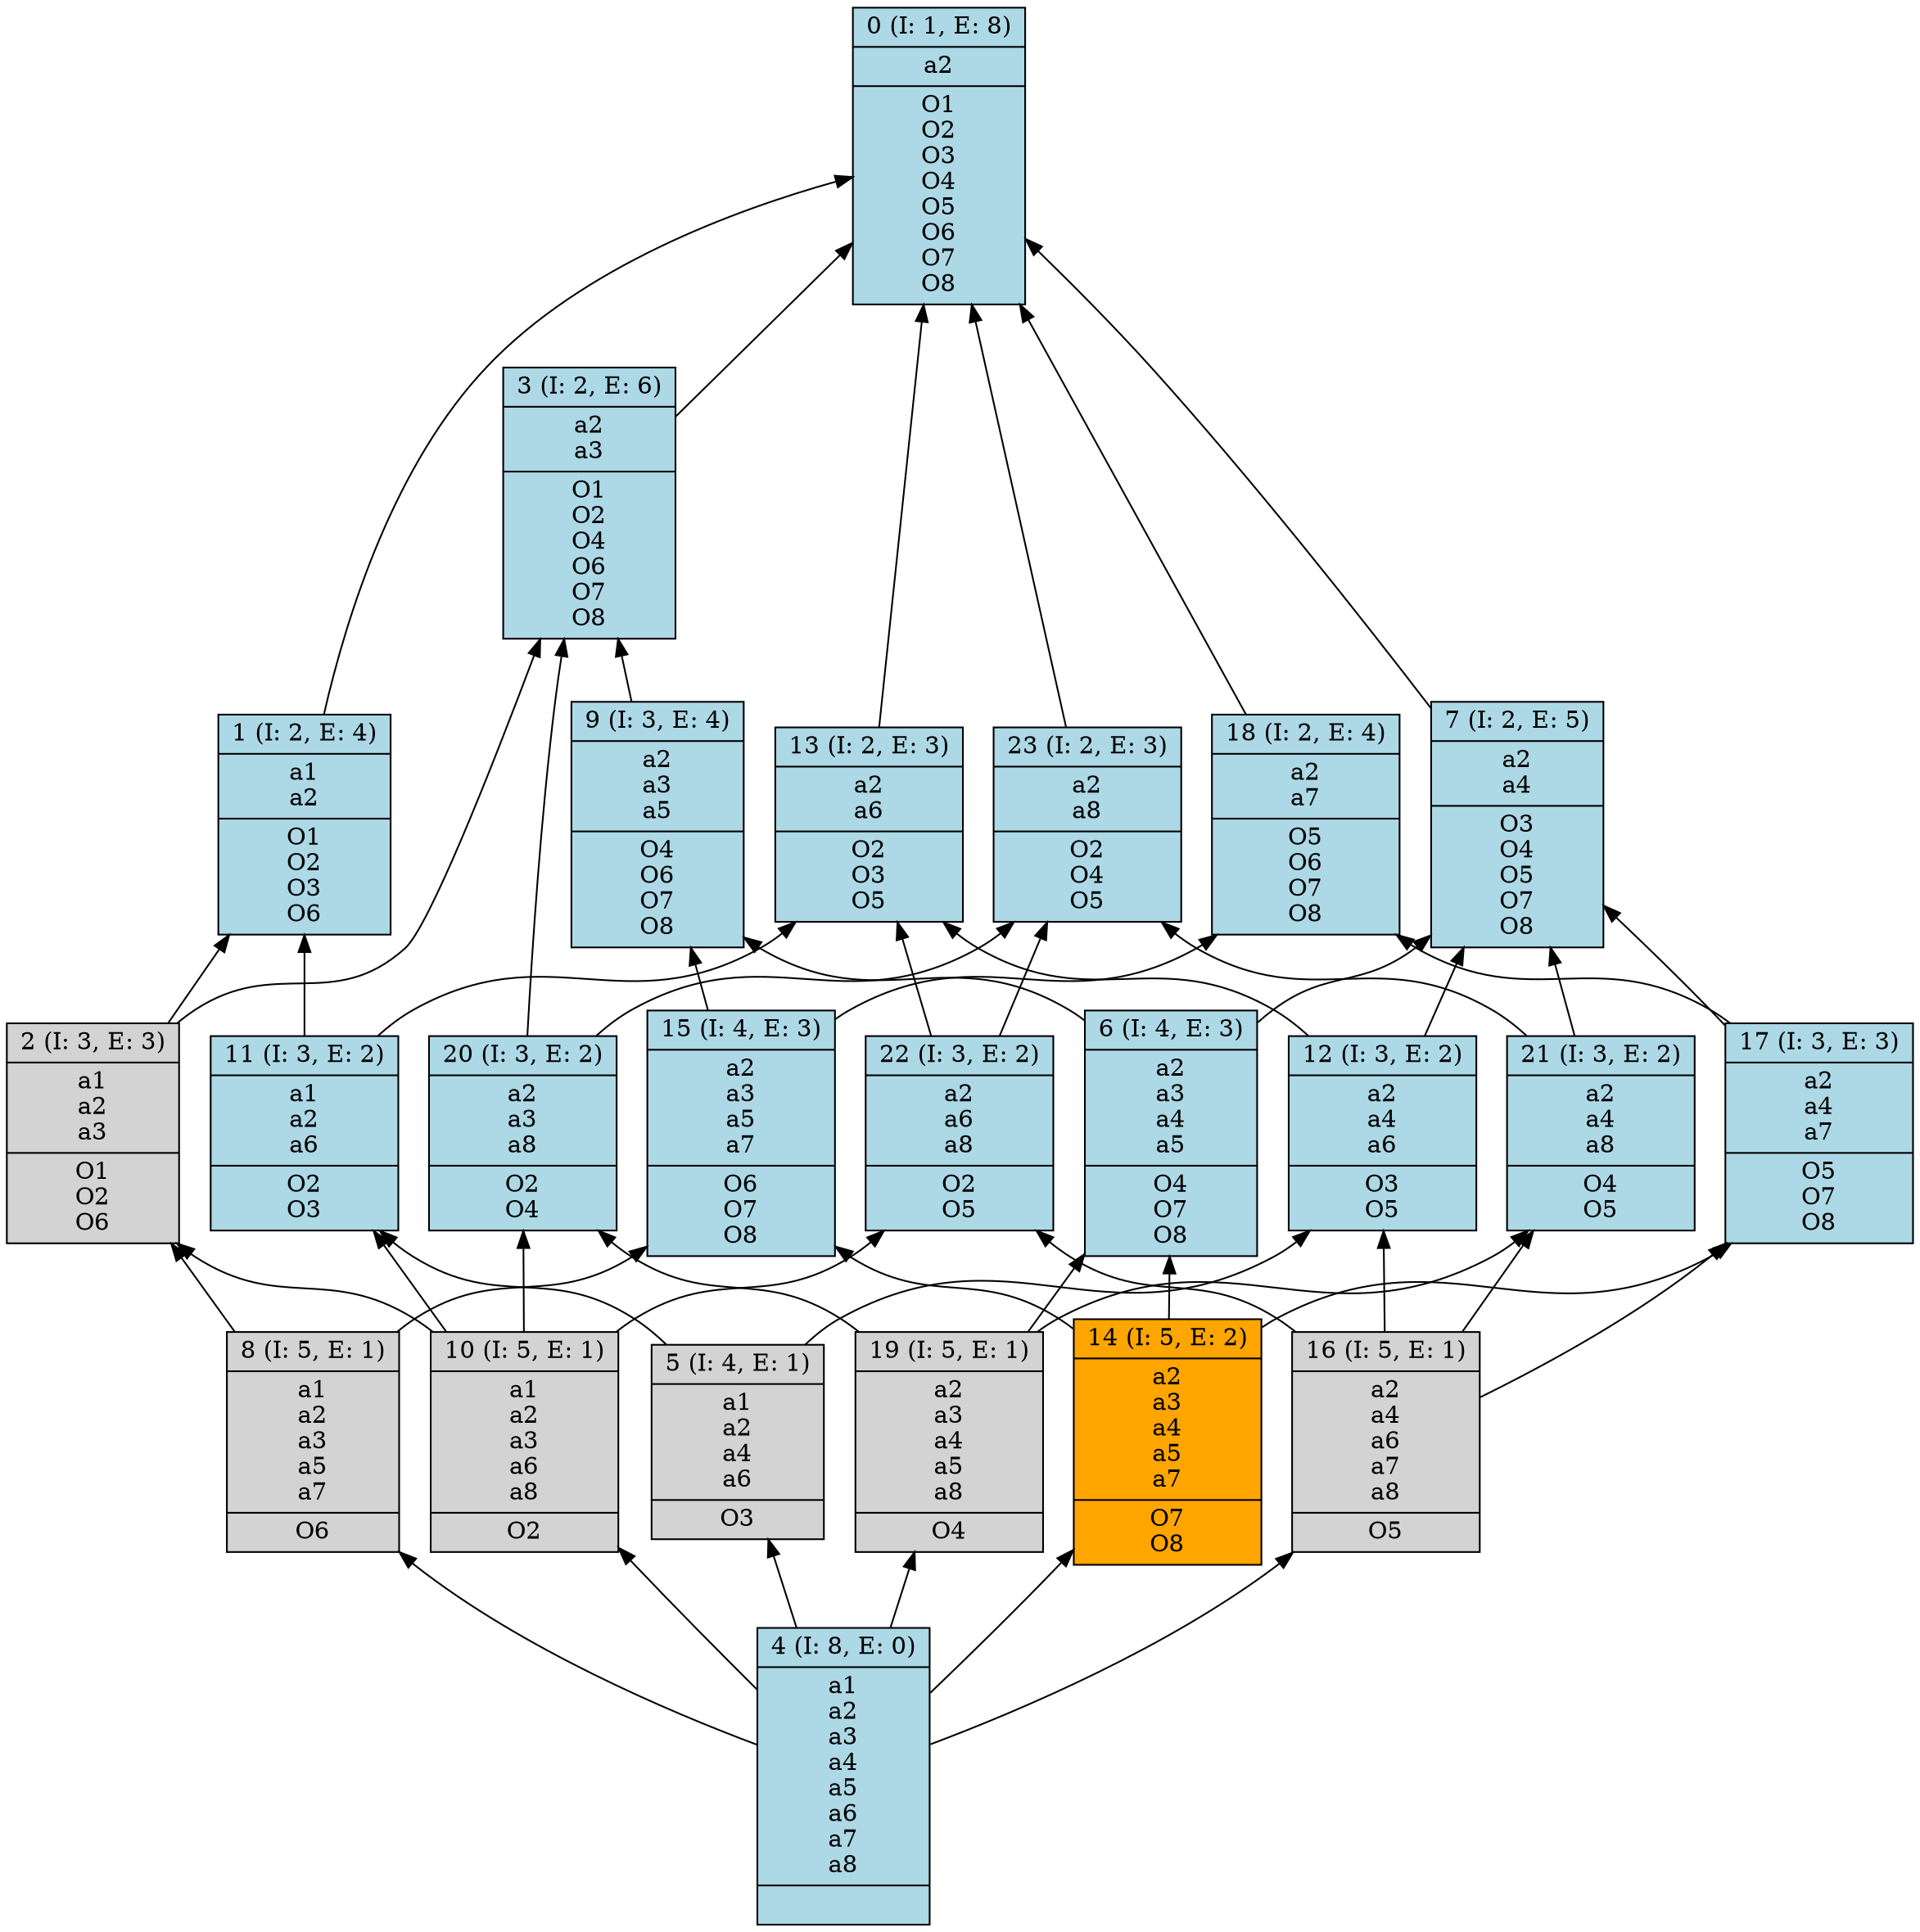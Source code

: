 digraph G { 
	rankdir=BT;
0 [shape=record,style=filled,fillcolor=lightblue,label="{0 (I: 1, E: 8)|a2\n|O1\nO2\nO3\nO4\nO5\nO6\nO7\nO8\n}"];
1 [shape=record,style=filled,fillcolor=lightblue,label="{1 (I: 2, E: 4)|a1\na2\n|O1\nO2\nO3\nO6\n}"];
2 [shape=record,style=filled,label="{2 (I: 3, E: 3)|a1\na2\na3\n|O1\nO2\nO6\n}"];
3 [shape=record,style=filled,fillcolor=lightblue,label="{3 (I: 2, E: 6)|a2\na3\n|O1\nO2\nO4\nO6\nO7\nO8\n}"];
4 [shape=record,style=filled,fillcolor=lightblue,label="{4 (I: 8, E: 0)|a1\na2\na3\na4\na5\na6\na7\na8\n|}"];
5 [shape=record,style=filled,label="{5 (I: 4, E: 1)|a1\na2\na4\na6\n|O3\n}"];
6 [shape=record,style=filled,fillcolor=lightblue,label="{6 (I: 4, E: 3)|a2\na3\na4\na5\n|O4\nO7\nO8\n}"];
7 [shape=record,style=filled,fillcolor=lightblue,label="{7 (I: 2, E: 5)|a2\na4\n|O3\nO4\nO5\nO7\nO8\n}"];
8 [shape=record,style=filled,label="{8 (I: 5, E: 1)|a1\na2\na3\na5\na7\n|O6\n}"];
9 [shape=record,style=filled,fillcolor=lightblue,label="{9 (I: 3, E: 4)|a2\na3\na5\n|O4\nO6\nO7\nO8\n}"];
10 [shape=record,style=filled,label="{10 (I: 5, E: 1)|a1\na2\na3\na6\na8\n|O2\n}"];
11 [shape=record,style=filled,fillcolor=lightblue,label="{11 (I: 3, E: 2)|a1\na2\na6\n|O2\nO3\n}"];
12 [shape=record,style=filled,fillcolor=lightblue,label="{12 (I: 3, E: 2)|a2\na4\na6\n|O3\nO5\n}"];
13 [shape=record,style=filled,fillcolor=lightblue,label="{13 (I: 2, E: 3)|a2\na6\n|O2\nO3\nO5\n}"];
14 [shape=record,style=filled,fillcolor=orange,label="{14 (I: 5, E: 2)|a2\na3\na4\na5\na7\n|O7\nO8\n}"];
15 [shape=record,style=filled,fillcolor=lightblue,label="{15 (I: 4, E: 3)|a2\na3\na5\na7\n|O6\nO7\nO8\n}"];
16 [shape=record,style=filled,label="{16 (I: 5, E: 1)|a2\na4\na6\na7\na8\n|O5\n}"];
17 [shape=record,style=filled,fillcolor=lightblue,label="{17 (I: 3, E: 3)|a2\na4\na7\n|O5\nO7\nO8\n}"];
18 [shape=record,style=filled,fillcolor=lightblue,label="{18 (I: 2, E: 4)|a2\na7\n|O5\nO6\nO7\nO8\n}"];
19 [shape=record,style=filled,label="{19 (I: 5, E: 1)|a2\na3\na4\na5\na8\n|O4\n}"];
20 [shape=record,style=filled,fillcolor=lightblue,label="{20 (I: 3, E: 2)|a2\na3\na8\n|O2\nO4\n}"];
21 [shape=record,style=filled,fillcolor=lightblue,label="{21 (I: 3, E: 2)|a2\na4\na8\n|O4\nO5\n}"];
22 [shape=record,style=filled,fillcolor=lightblue,label="{22 (I: 3, E: 2)|a2\na6\na8\n|O2\nO5\n}"];
23 [shape=record,style=filled,fillcolor=lightblue,label="{23 (I: 2, E: 3)|a2\na8\n|O2\nO4\nO5\n}"];
	1 -> 0
	2 -> 1
	2 -> 3
	3 -> 0
	4 -> 5
	4 -> 8
	4 -> 10
	4 -> 14
	4 -> 16
	4 -> 19
	5 -> 11
	5 -> 12
	6 -> 7
	6 -> 9
	7 -> 0
	8 -> 2
	8 -> 15
	9 -> 3
	10 -> 2
	10 -> 11
	10 -> 20
	10 -> 22
	11 -> 1
	11 -> 13
	12 -> 7
	12 -> 13
	13 -> 0
	14 -> 6
	14 -> 15
	14 -> 17
	15 -> 9
	15 -> 18
	16 -> 12
	16 -> 17
	16 -> 21
	16 -> 22
	17 -> 7
	17 -> 18
	18 -> 0
	19 -> 6
	19 -> 20
	19 -> 21
	20 -> 3
	20 -> 23
	21 -> 7
	21 -> 23
	22 -> 13
	22 -> 23
	23 -> 0
}